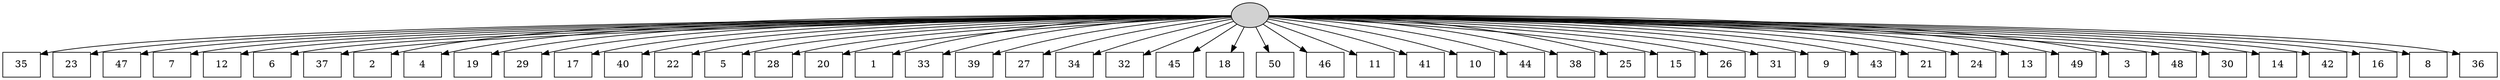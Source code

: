 digraph G {
0[style=filled, fillcolor=grey82, label=""];
1[shape=box,style=filled, fillcolor=white,label="35\n"];
2[shape=box,style=filled, fillcolor=white,label="23\n"];
3[shape=box,style=filled, fillcolor=white,label="47\n"];
4[shape=box,style=filled, fillcolor=white,label="7\n"];
5[shape=box,style=filled, fillcolor=white,label="12\n"];
6[shape=box,style=filled, fillcolor=white,label="6\n"];
7[shape=box,style=filled, fillcolor=white,label="37\n"];
8[shape=box,style=filled, fillcolor=white,label="2\n"];
9[shape=box,style=filled, fillcolor=white,label="4\n"];
10[shape=box,style=filled, fillcolor=white,label="19\n"];
11[shape=box,style=filled, fillcolor=white,label="29\n"];
12[shape=box,style=filled, fillcolor=white,label="17\n"];
13[shape=box,style=filled, fillcolor=white,label="40\n"];
14[shape=box,style=filled, fillcolor=white,label="22\n"];
15[shape=box,style=filled, fillcolor=white,label="5\n"];
16[shape=box,style=filled, fillcolor=white,label="28\n"];
17[shape=box,style=filled, fillcolor=white,label="20\n"];
18[shape=box,style=filled, fillcolor=white,label="1\n"];
19[shape=box,style=filled, fillcolor=white,label="33\n"];
20[shape=box,style=filled, fillcolor=white,label="39\n"];
21[shape=box,style=filled, fillcolor=white,label="27\n"];
22[shape=box,style=filled, fillcolor=white,label="34\n"];
23[shape=box,style=filled, fillcolor=white,label="32\n"];
24[shape=box,style=filled, fillcolor=white,label="45\n"];
25[shape=box,style=filled, fillcolor=white,label="18\n"];
26[shape=box,style=filled, fillcolor=white,label="50\n"];
27[shape=box,style=filled, fillcolor=white,label="46\n"];
28[shape=box,style=filled, fillcolor=white,label="11\n"];
29[shape=box,style=filled, fillcolor=white,label="41\n"];
30[shape=box,style=filled, fillcolor=white,label="10\n"];
31[shape=box,style=filled, fillcolor=white,label="44\n"];
32[shape=box,style=filled, fillcolor=white,label="38\n"];
33[shape=box,style=filled, fillcolor=white,label="25\n"];
34[shape=box,style=filled, fillcolor=white,label="15\n"];
35[shape=box,style=filled, fillcolor=white,label="26\n"];
36[shape=box,style=filled, fillcolor=white,label="31\n"];
37[shape=box,style=filled, fillcolor=white,label="9\n"];
38[shape=box,style=filled, fillcolor=white,label="43\n"];
39[shape=box,style=filled, fillcolor=white,label="21\n"];
40[shape=box,style=filled, fillcolor=white,label="24\n"];
41[shape=box,style=filled, fillcolor=white,label="13\n"];
42[shape=box,style=filled, fillcolor=white,label="49\n"];
43[shape=box,style=filled, fillcolor=white,label="3\n"];
44[shape=box,style=filled, fillcolor=white,label="48\n"];
45[shape=box,style=filled, fillcolor=white,label="30\n"];
46[shape=box,style=filled, fillcolor=white,label="14\n"];
47[shape=box,style=filled, fillcolor=white,label="42\n"];
48[shape=box,style=filled, fillcolor=white,label="16\n"];
49[shape=box,style=filled, fillcolor=white,label="8\n"];
50[shape=box,style=filled, fillcolor=white,label="36\n"];
0->1 ;
0->2 ;
0->3 ;
0->4 ;
0->5 ;
0->6 ;
0->7 ;
0->8 ;
0->9 ;
0->10 ;
0->11 ;
0->12 ;
0->13 ;
0->14 ;
0->15 ;
0->16 ;
0->17 ;
0->18 ;
0->19 ;
0->20 ;
0->21 ;
0->22 ;
0->23 ;
0->24 ;
0->25 ;
0->26 ;
0->27 ;
0->28 ;
0->29 ;
0->30 ;
0->31 ;
0->32 ;
0->33 ;
0->34 ;
0->35 ;
0->36 ;
0->37 ;
0->38 ;
0->39 ;
0->40 ;
0->41 ;
0->42 ;
0->43 ;
0->44 ;
0->45 ;
0->46 ;
0->47 ;
0->48 ;
0->49 ;
0->50 ;
}
